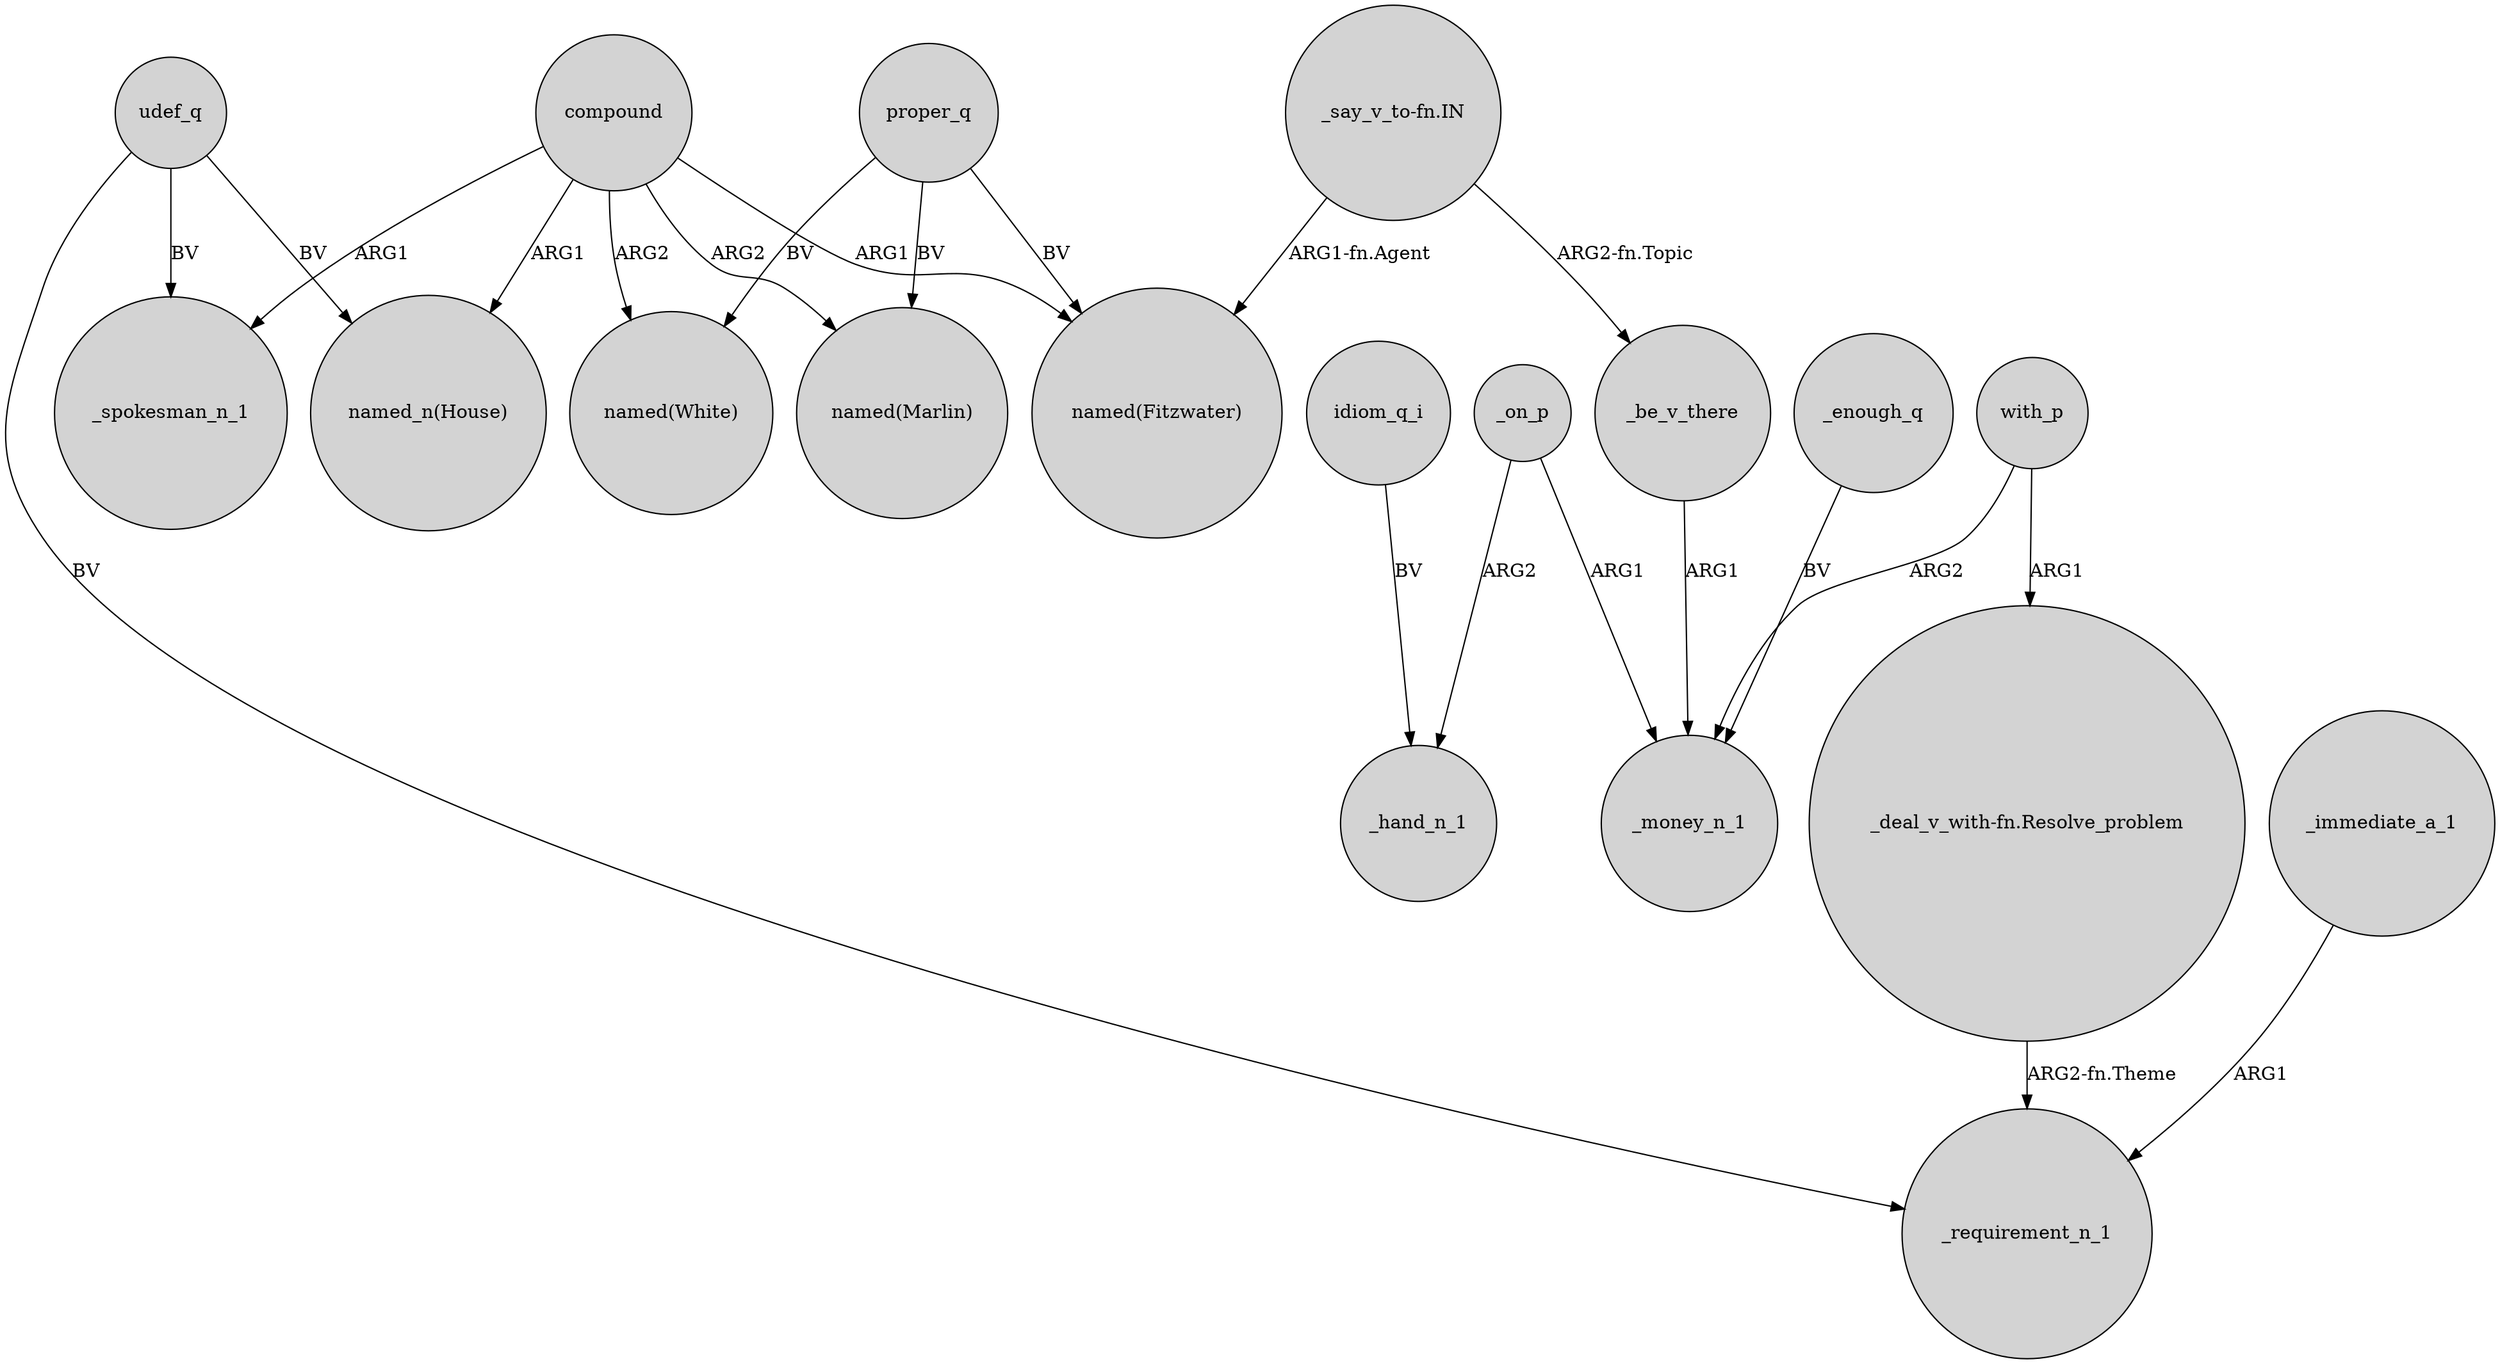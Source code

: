 digraph {
	node [shape=circle style=filled]
	udef_q -> "named_n(House)" [label=BV]
	compound -> "named(Marlin)" [label=ARG2]
	idiom_q_i -> _hand_n_1 [label=BV]
	udef_q -> _requirement_n_1 [label=BV]
	compound -> "named(White)" [label=ARG2]
	compound -> "named(Fitzwater)" [label=ARG1]
	proper_q -> "named(Marlin)" [label=BV]
	compound -> "named_n(House)" [label=ARG1]
	udef_q -> _spokesman_n_1 [label=BV]
	_on_p -> _money_n_1 [label=ARG1]
	"_say_v_to-fn.IN" -> "named(Fitzwater)" [label="ARG1-fn.Agent"]
	proper_q -> "named(White)" [label=BV]
	compound -> _spokesman_n_1 [label=ARG1]
	_immediate_a_1 -> _requirement_n_1 [label=ARG1]
	"_say_v_to-fn.IN" -> _be_v_there [label="ARG2-fn.Topic"]
	_enough_q -> _money_n_1 [label=BV]
	with_p -> _money_n_1 [label=ARG2]
	with_p -> "_deal_v_with-fn.Resolve_problem" [label=ARG1]
	"_deal_v_with-fn.Resolve_problem" -> _requirement_n_1 [label="ARG2-fn.Theme"]
	_on_p -> _hand_n_1 [label=ARG2]
	_be_v_there -> _money_n_1 [label=ARG1]
	proper_q -> "named(Fitzwater)" [label=BV]
}
